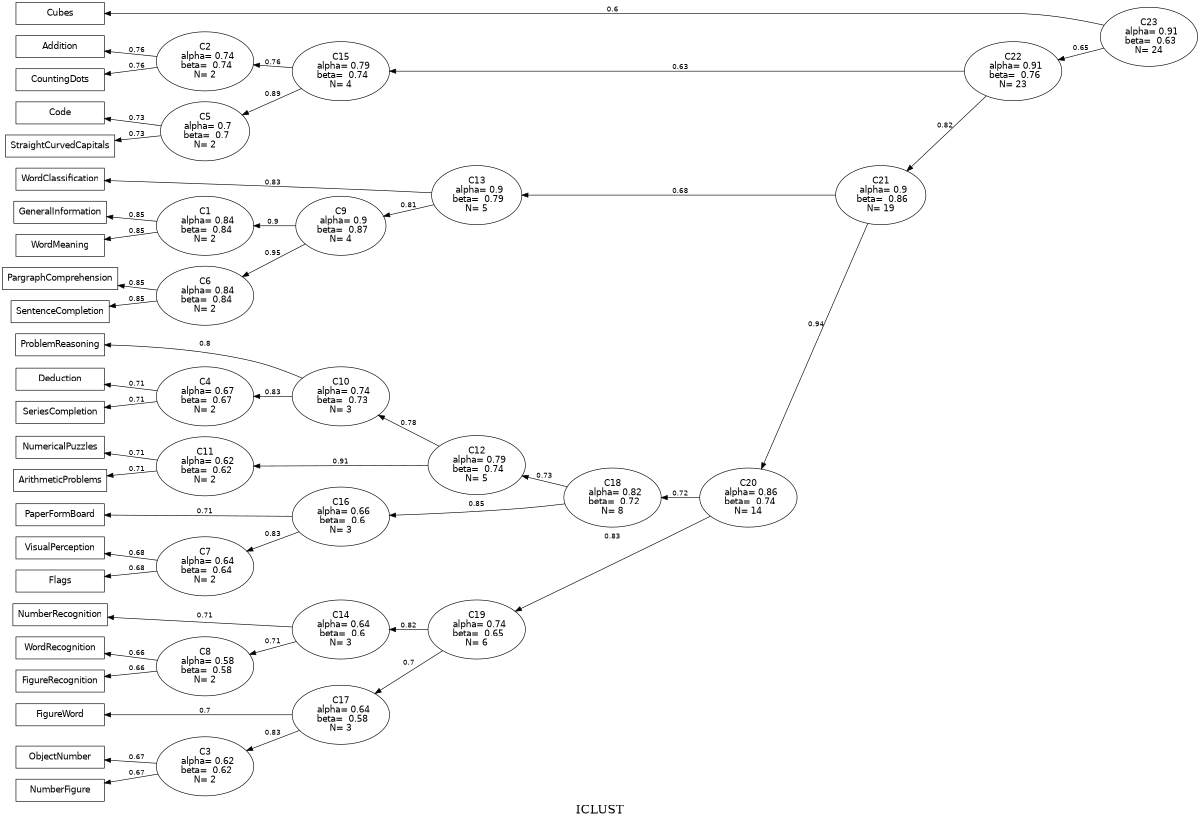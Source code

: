 digraph ICLUST {
  rankdir=RL;
  size="8,6";
  node [fontname="Helvetica" fontsize=14 shape=box, width=2];
  edge [fontname="Helvetica" fontsize=12];
 label = "ICLUST";
	fontsize=20;
V1  [label = "VisualPerception"];
V2  [label = "Cubes"];
V3  [label = "PaperFormBoard"];
V4  [label = "Flags"];
V5  [label = "GeneralInformation"];
V6  [label = "PargraphComprehension"];
V7  [label = "SentenceCompletion"];
V8  [label = "WordClassification"];
V9  [label = "WordMeaning"];
V10  [label = "Addition"];
V11  [label = "Code"];
V12  [label = "CountingDots"];
V13  [label = "StraightCurvedCapitals"];
V14  [label = "WordRecognition"];
V15  [label = "NumberRecognition"];
V16  [label = "FigureRecognition"];
V17  [label = "ObjectNumber"];
V18  [label = "NumberFigure"];
V19  [label = "FigureWord"];
V20  [label = "Deduction"];
V21  [label = "NumericalPuzzles"];
V22  [label = "ProblemReasoning"];
V23  [label = "SeriesCompletion"];
V24  [label = "ArithmeticProblems"];
node [shape=ellipse, width ="1"];
C1-> V9 [ label = 0.85 ];
C1-> V5 [ label = 0.85 ];
C2-> V12 [ label = 0.76 ];
C2-> V10 [ label = 0.76 ];
C3-> V18 [ label = 0.67 ];
C3-> V17 [ label = 0.67 ];
C4-> V23 [ label = 0.71 ];
C4-> V20 [ label = 0.71 ];
C5-> V13 [ label = 0.73 ];
C5-> V11 [ label = 0.73 ];
C6-> V7 [ label = 0.85 ];
C6-> V6 [ label = 0.85 ];
C7-> V4 [ label = 0.68 ];
C7-> V1 [ label = 0.68 ];
C8-> V16 [ label = 0.66 ];
C8-> V14 [ label = 0.66 ];
C9-> C1 [ label = 0.9 ];
C9-> C6 [ label = 0.95 ];
C10-> C4 [ label = 0.83 ];
C10-> V22 [ label = 0.8 ];
C11-> V21 [ label = 0.71 ];
C11-> V24 [ label = 0.71 ];
C12-> C10 [ label = 0.78 ];
C12-> C11 [ label = 0.91 ];
C13-> C9 [ label = 0.81 ];
C13-> V8 [ label = 0.83 ];
C14-> C8 [ label = 0.71 ];
C14-> V15 [ label = 0.71 ];
C15-> C2 [ label = 0.76 ];
C15-> C5 [ label = 0.89 ];
C16-> V3 [ label = 0.71 ];
C16-> C7 [ label = 0.83 ];
C17-> V19 [ label = 0.7 ];
C17-> C3 [ label = 0.83 ];
C18-> C12 [ label = 0.73 ];
C18-> C16 [ label = 0.85 ];
C19-> C17 [ label = 0.7 ];
C19-> C14 [ label = 0.82 ];
C20-> C18 [ label = 0.72 ];
C20-> C19 [ label = 0.83 ];
C21-> C20 [ label = 0.94 ];
C21-> C13 [ label = 0.68 ];
C22-> C15 [ label = 0.63 ];
C22-> C21 [ label = 0.82 ];
C23-> C22 [ label = 0.65 ];
C23-> V2 [ label = 0.6 ];
C1  [label =   "C1\n  alpha= 0.84\n beta=  0.84\nN= 2"] ;
C2  [label =   "C2\n  alpha= 0.74\n beta=  0.74\nN= 2"] ;
C3  [label =   "C3\n  alpha= 0.62\n beta=  0.62\nN= 2"] ;
C4  [label =   "C4\n  alpha= 0.67\n beta=  0.67\nN= 2"] ;
C5  [label =   "C5\n  alpha= 0.7\n beta=  0.7\nN= 2"] ;
C6  [label =   "C6\n  alpha= 0.84\n beta=  0.84\nN= 2"] ;
C7  [label =   "C7\n  alpha= 0.64\n beta=  0.64\nN= 2"] ;
C8  [label =   "C8\n  alpha= 0.58\n beta=  0.58\nN= 2"] ;
C9  [label =   "C9\n  alpha= 0.9\n beta=  0.87\nN= 4"] ;
C10  [label =   "C10\n  alpha= 0.74\n beta=  0.73\nN= 3"] ;
C11  [label =   "C11\n  alpha= 0.62\n beta=  0.62\nN= 2"] ;
C12  [label =   "C12\n  alpha= 0.79\n beta=  0.74\nN= 5"] ;
C13  [label =   "C13\n  alpha= 0.9\n beta=  0.79\nN= 5"] ;
C14  [label =   "C14\n  alpha= 0.64\n beta=  0.6\nN= 3"] ;
C15  [label =   "C15\n  alpha= 0.79\n beta=  0.74\nN= 4"] ;
C16  [label =   "C16\n  alpha= 0.66\n beta=  0.6\nN= 3"] ;
C17  [label =   "C17\n  alpha= 0.64\n beta=  0.58\nN= 3"] ;
C18  [label =   "C18\n  alpha= 0.82\n beta=  0.72\nN= 8"] ;
C19  [label =   "C19\n  alpha= 0.74\n beta=  0.65\nN= 6"] ;
C20  [label =   "C20\n  alpha= 0.86\n beta=  0.74\nN= 14"] ;
C21  [label =   "C21\n  alpha= 0.9\n beta=  0.86\nN= 19"] ;
C22  [label =   "C22\n  alpha= 0.91\n beta=  0.76\nN= 23"] ;
C23  [label =   "C23\n  alpha= 0.91\n beta=  0.63\nN= 24"] ;
{ rank=same;
V1;V2;V3;V4;V5;V6;V7;V8;V9;V10;V11;V12;V13;V14;V15;V16;V17;V18;V19;V20;V21;V22;V23;V24;}}